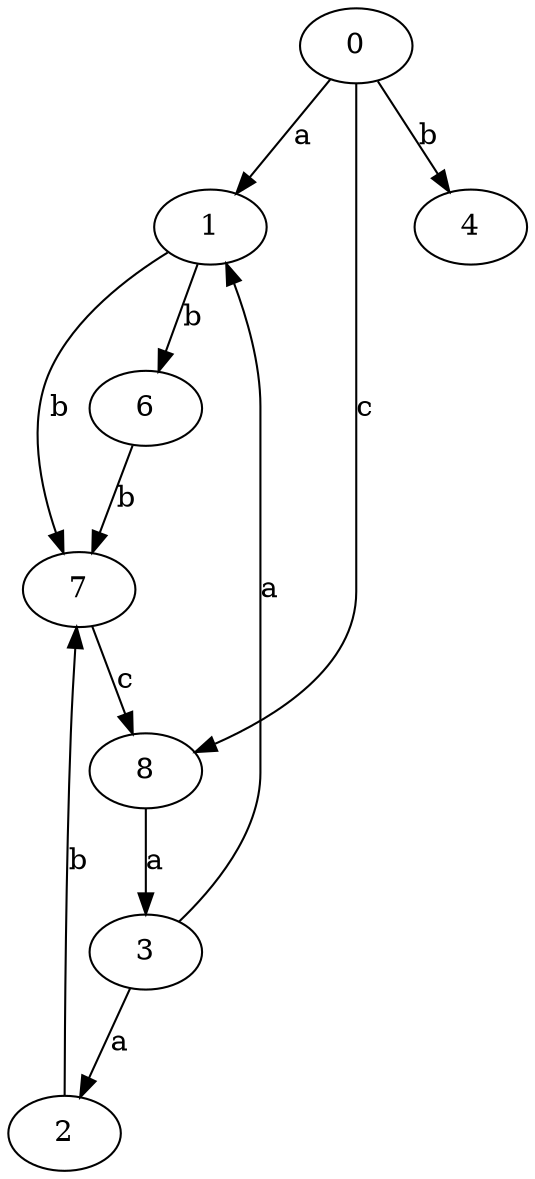 strict digraph  {
0;
1;
2;
3;
4;
6;
7;
8;
0 -> 1  [label=a];
0 -> 4  [label=b];
0 -> 8  [label=c];
1 -> 6  [label=b];
1 -> 7  [label=b];
2 -> 7  [label=b];
3 -> 1  [label=a];
3 -> 2  [label=a];
6 -> 7  [label=b];
7 -> 8  [label=c];
8 -> 3  [label=a];
}
